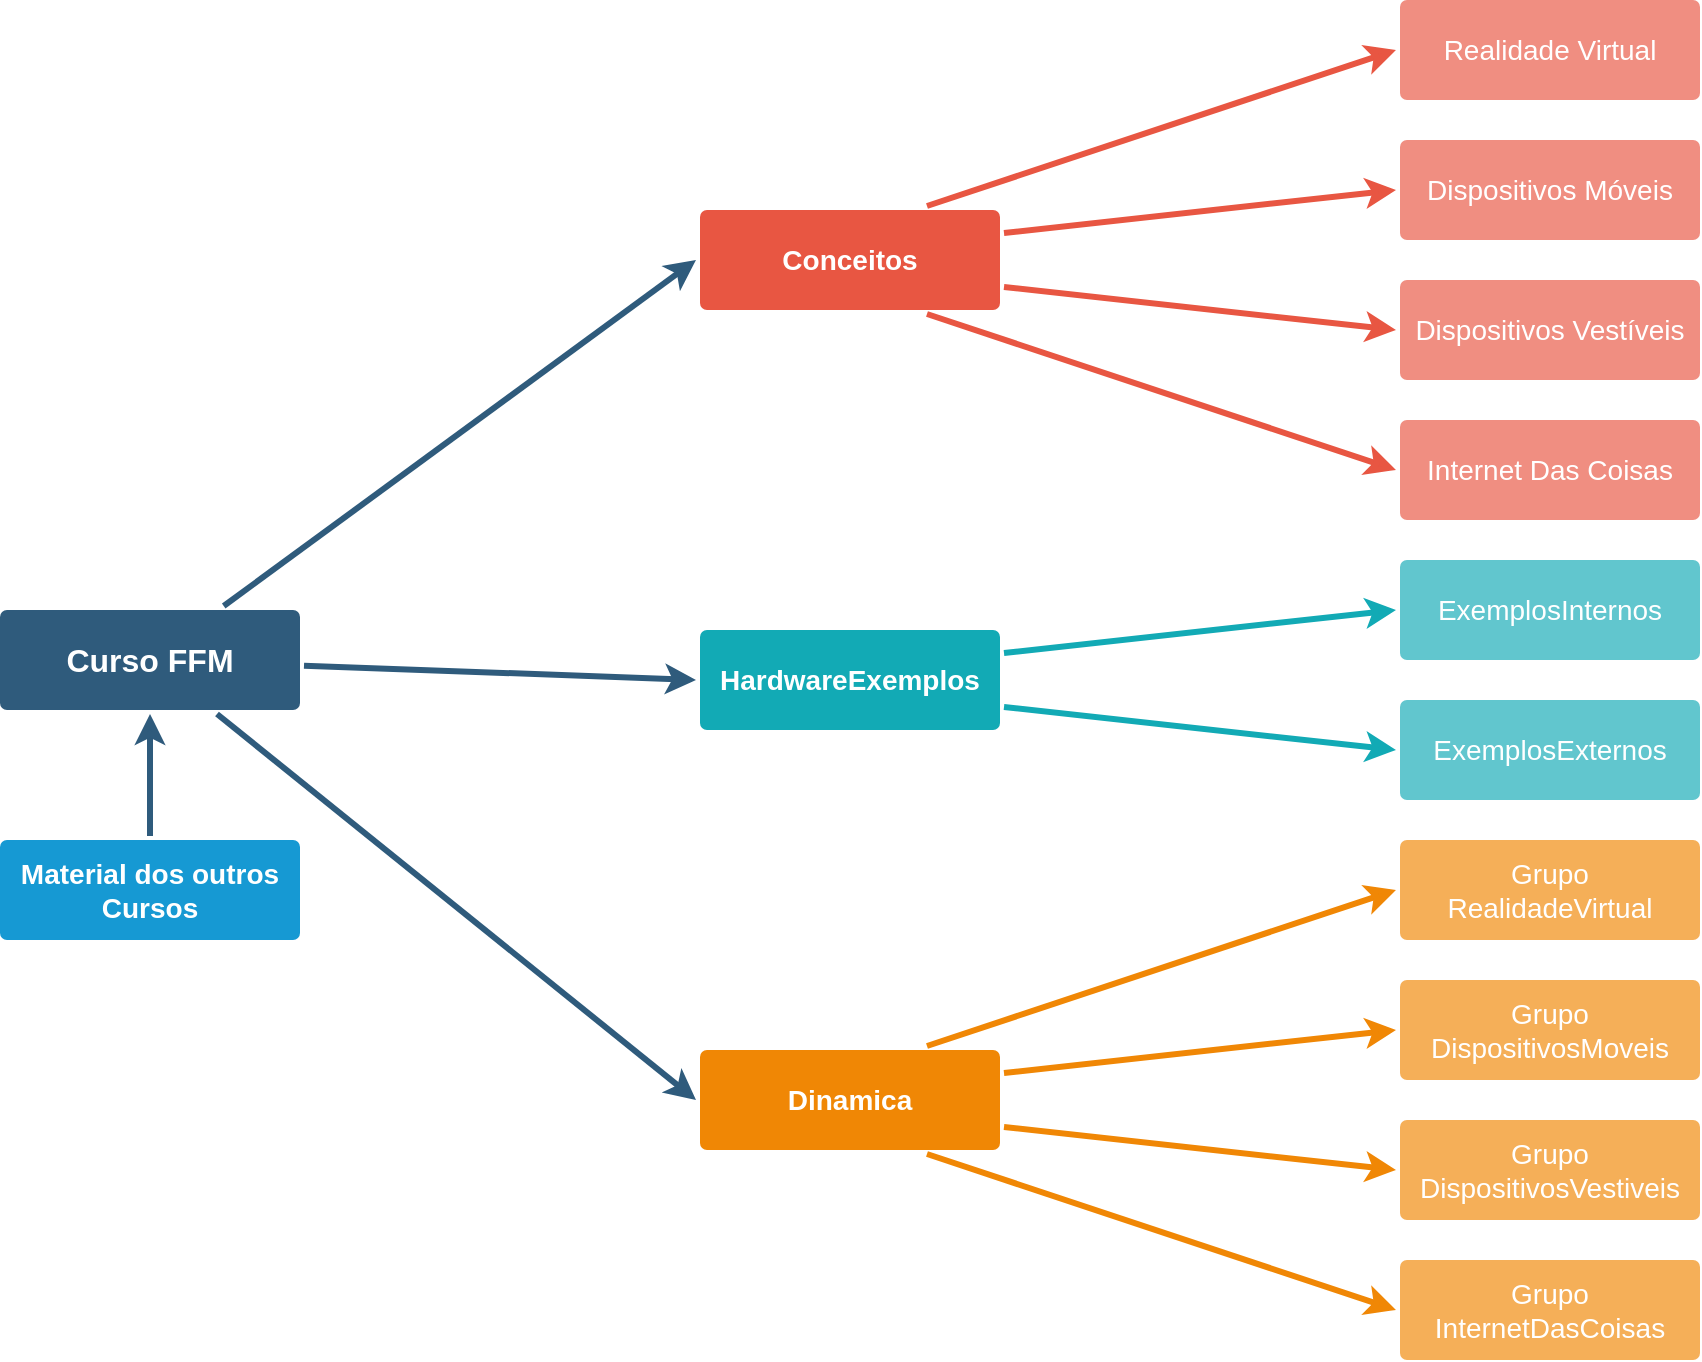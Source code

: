 <mxfile>
    <diagram id="6a731a19-8d31-9384-78a2-239565b7b9f0" name="Page-1">
        <mxGraphModel dx="690" dy="282" grid="0" gridSize="10" guides="1" tooltips="1" connect="1" arrows="1" fold="1" page="1" pageScale="1" pageWidth="1169" pageHeight="827" background="none" math="0" shadow="0">
            <root>
                <mxCell id="0"/>
                <mxCell id="1" parent="0"/>
                <mxCell id="1745" value="" style="edgeStyle=none;rounded=0;jumpStyle=none;html=1;shadow=0;labelBackgroundColor=none;startArrow=none;startFill=0;endArrow=classic;endFill=1;jettySize=auto;orthogonalLoop=1;strokeColor=#2F5B7C;strokeWidth=3;fontFamily=Helvetica;fontSize=16;fontColor=#23445D;spacing=5;entryX=0;entryY=0.5;entryDx=0;entryDy=0;" parent="1" source="1749" target="1764" edge="1">
                    <mxGeometry relative="1" as="geometry"/>
                </mxCell>
                <mxCell id="1746" value="" style="edgeStyle=none;rounded=0;jumpStyle=none;html=1;shadow=0;labelBackgroundColor=none;startArrow=none;startFill=0;endArrow=classic;endFill=1;jettySize=auto;orthogonalLoop=1;strokeColor=#2F5B7C;strokeWidth=3;fontFamily=Helvetica;fontSize=16;fontColor=#23445D;spacing=5;entryX=0;entryY=0.5;entryDx=0;entryDy=0;" parent="1" source="1749" target="1771" edge="1">
                    <mxGeometry relative="1" as="geometry">
                        <mxPoint x="323" y="326" as="targetPoint"/>
                    </mxGeometry>
                </mxCell>
                <mxCell id="1747" value="" style="edgeStyle=none;rounded=0;jumpStyle=none;html=1;shadow=0;labelBackgroundColor=none;startArrow=none;startFill=0;endArrow=classic;endFill=1;jettySize=auto;orthogonalLoop=1;strokeColor=#2F5B7C;strokeWidth=3;fontFamily=Helvetica;fontSize=16;fontColor=#23445D;spacing=5;entryX=0.5;entryY=1;entryDx=0;entryDy=0;exitX=0.5;exitY=0;exitDx=0;exitDy=0;" parent="1" source="1760" target="1749" edge="1">
                    <mxGeometry relative="1" as="geometry">
                        <mxPoint x="220" y="620" as="sourcePoint"/>
                    </mxGeometry>
                </mxCell>
                <mxCell id="1748" value="" style="edgeStyle=none;rounded=0;jumpStyle=none;html=1;shadow=0;labelBackgroundColor=none;startArrow=none;startFill=0;endArrow=classic;endFill=1;jettySize=auto;orthogonalLoop=1;strokeColor=#2F5B7C;strokeWidth=3;fontFamily=Helvetica;fontSize=16;fontColor=#23445D;spacing=5;entryX=0;entryY=0.5;entryDx=0;entryDy=0;" parent="1" source="1749" target="1753" edge="1">
                    <mxGeometry relative="1" as="geometry"/>
                </mxCell>
                <mxCell id="1749" value="Curso FFM" style="rounded=1;whiteSpace=wrap;html=1;shadow=0;labelBackgroundColor=none;strokeColor=none;strokeWidth=3;fillColor=#2F5B7C;fontFamily=Helvetica;fontSize=16;fontColor=#FFFFFF;align=center;fontStyle=1;spacing=5;arcSize=7;perimeterSpacing=2;" parent="1" vertex="1">
                    <mxGeometry x="40" y="325" width="150" height="50" as="geometry"/>
                </mxCell>
                <mxCell id="1750" value="" style="edgeStyle=none;rounded=1;jumpStyle=none;html=1;shadow=0;labelBackgroundColor=none;startArrow=none;startFill=0;jettySize=auto;orthogonalLoop=1;strokeColor=#E85642;strokeWidth=3;fontFamily=Helvetica;fontSize=14;fontColor=#FFFFFF;spacing=5;fontStyle=1;fillColor=#b0e3e6;exitX=0.75;exitY=0;exitDx=0;exitDy=0;entryX=0;entryY=0.5;entryDx=0;entryDy=0;" parent="1" source="1753" target="1756" edge="1">
                    <mxGeometry relative="1" as="geometry">
                        <mxPoint x="711" y="34" as="targetPoint"/>
                    </mxGeometry>
                </mxCell>
                <mxCell id="1751" value="" style="edgeStyle=none;rounded=1;jumpStyle=none;html=1;shadow=0;labelBackgroundColor=none;startArrow=none;startFill=0;jettySize=auto;orthogonalLoop=1;strokeColor=#E85642;strokeWidth=3;fontFamily=Helvetica;fontSize=14;fontColor=#FFFFFF;spacing=5;fontStyle=1;fillColor=#b0e3e6;exitX=1;exitY=0.25;exitDx=0;exitDy=0;entryX=0;entryY=0.5;entryDx=0;entryDy=0;" parent="1" source="1753" target="1755" edge="1">
                    <mxGeometry relative="1" as="geometry">
                        <mxPoint x="712" y="104" as="targetPoint"/>
                    </mxGeometry>
                </mxCell>
                <mxCell id="1752" value="" style="edgeStyle=none;rounded=1;jumpStyle=none;html=1;shadow=0;labelBackgroundColor=none;startArrow=none;startFill=0;jettySize=auto;orthogonalLoop=1;strokeColor=#E85642;strokeWidth=3;fontFamily=Helvetica;fontSize=14;fontColor=#FFFFFF;spacing=5;fontStyle=1;fillColor=#b0e3e6;exitX=1;exitY=0.75;exitDx=0;exitDy=0;entryX=0;entryY=0.5;entryDx=0;entryDy=0;" parent="1" source="1753" target="1754" edge="1">
                    <mxGeometry relative="1" as="geometry">
                        <mxPoint x="558" y="174" as="sourcePoint"/>
                    </mxGeometry>
                </mxCell>
                <mxCell id="1753" value="Conceitos" style="rounded=1;whiteSpace=wrap;html=1;shadow=0;labelBackgroundColor=none;strokeColor=none;strokeWidth=3;fillColor=#e85642;fontFamily=Helvetica;fontSize=14;fontColor=#FFFFFF;align=center;spacing=5;fontStyle=1;arcSize=7;perimeterSpacing=2;" parent="1" vertex="1">
                    <mxGeometry x="390" y="125" width="150" height="50" as="geometry"/>
                </mxCell>
                <mxCell id="1754" value="Dispositivos Vestíveis" style="rounded=1;whiteSpace=wrap;html=1;shadow=0;labelBackgroundColor=none;strokeColor=none;strokeWidth=3;fillColor=#f08e81;fontFamily=Helvetica;fontSize=14;fontColor=#FFFFFF;align=center;spacing=5;fontStyle=0;arcSize=7;perimeterSpacing=2;" parent="1" vertex="1">
                    <mxGeometry x="740" y="160" width="150" height="50" as="geometry"/>
                </mxCell>
                <mxCell id="1755" value="Dispositivos Móveis" style="rounded=1;whiteSpace=wrap;html=1;shadow=0;labelBackgroundColor=none;strokeColor=none;strokeWidth=3;fillColor=#f08e81;fontFamily=Helvetica;fontSize=14;fontColor=#FFFFFF;align=center;spacing=5;fontStyle=0;arcSize=7;perimeterSpacing=2;" parent="1" vertex="1">
                    <mxGeometry x="740" y="90" width="150" height="50" as="geometry"/>
                </mxCell>
                <mxCell id="1756" value="Realidade Virtual" style="rounded=1;whiteSpace=wrap;html=1;shadow=0;labelBackgroundColor=none;strokeColor=none;strokeWidth=3;fillColor=#f08e81;fontFamily=Helvetica;fontSize=14;fontColor=#FFFFFF;align=center;spacing=5;fontStyle=0;arcSize=7;perimeterSpacing=2;" parent="1" vertex="1">
                    <mxGeometry x="740" y="20" width="150" height="50" as="geometry"/>
                </mxCell>
                <mxCell id="1760" value="Material dos outros Cursos" style="rounded=1;whiteSpace=wrap;html=1;shadow=0;labelBackgroundColor=none;strokeColor=none;strokeWidth=3;fillColor=#1699d3;fontFamily=Helvetica;fontSize=14;fontColor=#FFFFFF;align=center;spacing=5;fontStyle=1;arcSize=7;perimeterSpacing=2;" parent="1" vertex="1">
                    <mxGeometry x="40" y="440" width="150" height="50" as="geometry"/>
                </mxCell>
                <mxCell id="1765" value="Grupo&lt;br&gt;DispositivosVestiveis" style="rounded=1;whiteSpace=wrap;html=1;shadow=0;labelBackgroundColor=none;strokeColor=none;strokeWidth=3;fillColor=#f5af58;fontFamily=Helvetica;fontSize=14;fontColor=#FFFFFF;align=center;spacing=5;arcSize=7;perimeterSpacing=2;" parent="1" vertex="1">
                    <mxGeometry x="740" y="580" width="150" height="50" as="geometry"/>
                </mxCell>
                <mxCell id="1767" value="Grupo&lt;br&gt;DispositivosMoveis" style="rounded=1;whiteSpace=wrap;html=1;shadow=0;labelBackgroundColor=none;strokeColor=none;strokeWidth=3;fillColor=#f5af58;fontFamily=Helvetica;fontSize=14;fontColor=#FFFFFF;align=center;spacing=5;arcSize=7;perimeterSpacing=2;" parent="1" vertex="1">
                    <mxGeometry x="740" y="510" width="150" height="50" as="geometry"/>
                </mxCell>
                <mxCell id="1770" value="" style="edgeStyle=none;rounded=0;jumpStyle=none;html=1;shadow=0;labelBackgroundColor=none;startArrow=none;startFill=0;endArrow=classic;endFill=1;jettySize=auto;orthogonalLoop=1;strokeColor=#F08705;strokeWidth=3;fontFamily=Helvetica;fontSize=14;fontColor=#FFFFFF;spacing=5;exitX=0.75;exitY=0;exitDx=0;exitDy=0;entryX=0;entryY=0.5;entryDx=0;entryDy=0;" parent="1" source="1764" target="1769" edge="1">
                    <mxGeometry relative="1" as="geometry"/>
                </mxCell>
                <mxCell id="1771" value="HardwareExemplos" style="rounded=1;whiteSpace=wrap;html=1;shadow=0;labelBackgroundColor=none;strokeColor=none;strokeWidth=3;fillColor=#12aab5;fontFamily=Helvetica;fontSize=14;fontColor=#FFFFFF;align=center;spacing=5;fontStyle=1;arcSize=7;perimeterSpacing=2;" parent="1" vertex="1">
                    <mxGeometry x="390" y="335" width="150" height="50" as="geometry"/>
                </mxCell>
                <mxCell id="1774" value="ExemplosExternos" style="rounded=1;whiteSpace=wrap;html=1;shadow=0;labelBackgroundColor=none;strokeColor=none;strokeWidth=3;fillColor=#61c6ce;fontFamily=Helvetica;fontSize=14;fontColor=#FFFFFF;align=center;spacing=5;fontStyle=0;arcSize=7;perimeterSpacing=2;" parent="1" vertex="1">
                    <mxGeometry x="740" y="370" width="150" height="50" as="geometry"/>
                </mxCell>
                <mxCell id="1776" value="ExemplosInternos" style="rounded=1;whiteSpace=wrap;html=1;shadow=0;labelBackgroundColor=none;strokeColor=none;strokeWidth=3;fillColor=#61c6ce;fontFamily=Helvetica;fontSize=14;fontColor=#FFFFFF;align=center;spacing=5;fontStyle=0;arcSize=7;perimeterSpacing=2;" parent="1" vertex="1">
                    <mxGeometry x="740" y="300" width="150" height="50" as="geometry"/>
                </mxCell>
                <mxCell id="1777" value="" style="edgeStyle=none;rounded=1;jumpStyle=none;html=1;shadow=0;labelBackgroundColor=none;startArrow=none;startFill=0;jettySize=auto;orthogonalLoop=1;strokeColor=#12AAB5;strokeWidth=3;fontFamily=Helvetica;fontSize=14;fontColor=#FFFFFF;spacing=5;fontStyle=1;fillColor=#b0e3e6;exitX=1;exitY=0.25;exitDx=0;exitDy=0;entryX=0;entryY=0.5;entryDx=0;entryDy=0;" parent="1" source="1771" target="1776" edge="1">
                    <mxGeometry relative="1" as="geometry">
                        <mxPoint x="568" y="355" as="sourcePoint"/>
                        <mxPoint x="725" y="315" as="targetPoint"/>
                    </mxGeometry>
                </mxCell>
                <mxCell id="qCT7nXxVSmTJwZ9RkO-T-1779" value="Internet Das Coisas" style="rounded=1;whiteSpace=wrap;html=1;shadow=0;labelBackgroundColor=none;strokeColor=none;strokeWidth=3;fillColor=#f08e81;fontFamily=Helvetica;fontSize=14;fontColor=#FFFFFF;align=center;spacing=5;fontStyle=0;arcSize=7;perimeterSpacing=2;" parent="1" vertex="1">
                    <mxGeometry x="740" y="230" width="150" height="50" as="geometry"/>
                </mxCell>
                <mxCell id="qCT7nXxVSmTJwZ9RkO-T-1782" value="Grupo&lt;br&gt;InternetDasCoisas" style="rounded=1;whiteSpace=wrap;html=1;shadow=0;labelBackgroundColor=none;strokeColor=none;strokeWidth=3;fillColor=#f5af58;fontFamily=Helvetica;fontSize=14;fontColor=#FFFFFF;align=center;spacing=5;arcSize=7;perimeterSpacing=2;" parent="1" vertex="1">
                    <mxGeometry x="740" y="650" width="150" height="50" as="geometry"/>
                </mxCell>
                <mxCell id="1764" value="Dinamica" style="rounded=1;whiteSpace=wrap;html=1;shadow=0;labelBackgroundColor=none;strokeColor=none;strokeWidth=3;fillColor=#F08705;fontFamily=Helvetica;fontSize=14;fontColor=#FFFFFF;align=center;spacing=5;fontStyle=1;arcSize=7;perimeterSpacing=2;" parent="1" vertex="1">
                    <mxGeometry x="390" y="545" width="150" height="50" as="geometry"/>
                </mxCell>
                <mxCell id="1769" value="Grupo&lt;br&gt;RealidadeVirtual" style="rounded=1;whiteSpace=wrap;html=1;shadow=0;labelBackgroundColor=none;strokeColor=none;strokeWidth=3;fillColor=#f5af58;fontFamily=Helvetica;fontSize=14;fontColor=#FFFFFF;align=center;spacing=5;arcSize=7;perimeterSpacing=2;" parent="1" vertex="1">
                    <mxGeometry x="740" y="440" width="150" height="50" as="geometry"/>
                </mxCell>
                <mxCell id="qCT7nXxVSmTJwZ9RkO-T-1786" value="" style="edgeStyle=none;rounded=1;jumpStyle=none;html=1;shadow=0;labelBackgroundColor=none;startArrow=none;startFill=0;jettySize=auto;orthogonalLoop=1;strokeColor=#E85642;strokeWidth=3;fontFamily=Helvetica;fontSize=14;fontColor=#FFFFFF;spacing=5;fontStyle=1;fillColor=#b0e3e6;exitX=0.75;exitY=1;exitDx=0;exitDy=0;entryX=0;entryY=0.5;entryDx=0;entryDy=0;" parent="1" source="1753" target="qCT7nXxVSmTJwZ9RkO-T-1779" edge="1">
                    <mxGeometry relative="1" as="geometry">
                        <mxPoint x="542" y="163.5" as="sourcePoint"/>
                        <mxPoint x="708" y="242" as="targetPoint"/>
                    </mxGeometry>
                </mxCell>
                <mxCell id="qCT7nXxVSmTJwZ9RkO-T-1787" value="" style="edgeStyle=none;rounded=1;jumpStyle=none;html=1;shadow=0;labelBackgroundColor=none;startArrow=none;startFill=0;jettySize=auto;orthogonalLoop=1;strokeColor=#12AAB5;strokeWidth=3;fontFamily=Helvetica;fontSize=14;fontColor=#FFFFFF;spacing=5;fontStyle=1;fillColor=#b0e3e6;exitX=1;exitY=0.75;exitDx=0;exitDy=0;entryX=0;entryY=0.5;entryDx=0;entryDy=0;" parent="1" source="1771" target="1774" edge="1">
                    <mxGeometry relative="1" as="geometry">
                        <mxPoint x="561" y="384" as="sourcePoint"/>
                        <mxPoint x="736" y="398" as="targetPoint"/>
                    </mxGeometry>
                </mxCell>
                <mxCell id="1778" value="" style="edgeStyle=none;rounded=0;jumpStyle=none;html=1;shadow=0;labelBackgroundColor=none;startArrow=none;startFill=0;endArrow=classic;endFill=1;jettySize=auto;orthogonalLoop=1;strokeColor=#F08705;strokeWidth=3;fontFamily=Helvetica;fontSize=14;fontColor=#FFFFFF;spacing=5;exitX=1;exitY=0.75;exitDx=0;exitDy=0;entryX=0;entryY=0.5;entryDx=0;entryDy=0;" edge="1" parent="1" source="1764" target="1765">
                    <mxGeometry relative="1" as="geometry">
                        <mxPoint x="330" y="683" as="sourcePoint"/>
                        <mxPoint x="584" y="683" as="targetPoint"/>
                    </mxGeometry>
                </mxCell>
                <mxCell id="1780" value="" style="edgeStyle=none;rounded=0;jumpStyle=none;html=1;shadow=0;labelBackgroundColor=none;startArrow=none;startFill=0;endArrow=classic;endFill=1;jettySize=auto;orthogonalLoop=1;strokeColor=#F08705;strokeWidth=3;fontFamily=Helvetica;fontSize=14;fontColor=#FFFFFF;spacing=5;exitX=1;exitY=0.25;exitDx=0;exitDy=0;entryX=0;entryY=0.5;entryDx=0;entryDy=0;" edge="1" parent="1" source="1764" target="1767">
                    <mxGeometry relative="1" as="geometry">
                        <mxPoint x="331" y="640" as="sourcePoint"/>
                        <mxPoint x="585" y="640" as="targetPoint"/>
                    </mxGeometry>
                </mxCell>
                <mxCell id="1781" value="" style="edgeStyle=none;rounded=0;jumpStyle=none;html=1;shadow=0;labelBackgroundColor=none;startArrow=none;startFill=0;endArrow=classic;endFill=1;jettySize=auto;orthogonalLoop=1;strokeColor=#F08705;strokeWidth=3;fontFamily=Helvetica;fontSize=14;fontColor=#FFFFFF;spacing=5;exitX=0.75;exitY=1;exitDx=0;exitDy=0;entryX=0;entryY=0.5;entryDx=0;entryDy=0;" edge="1" parent="1" source="1764" target="qCT7nXxVSmTJwZ9RkO-T-1782">
                    <mxGeometry relative="1" as="geometry">
                        <mxPoint x="328" y="718" as="sourcePoint"/>
                        <mxPoint x="582" y="718" as="targetPoint"/>
                    </mxGeometry>
                </mxCell>
            </root>
        </mxGraphModel>
    </diagram>
</mxfile>